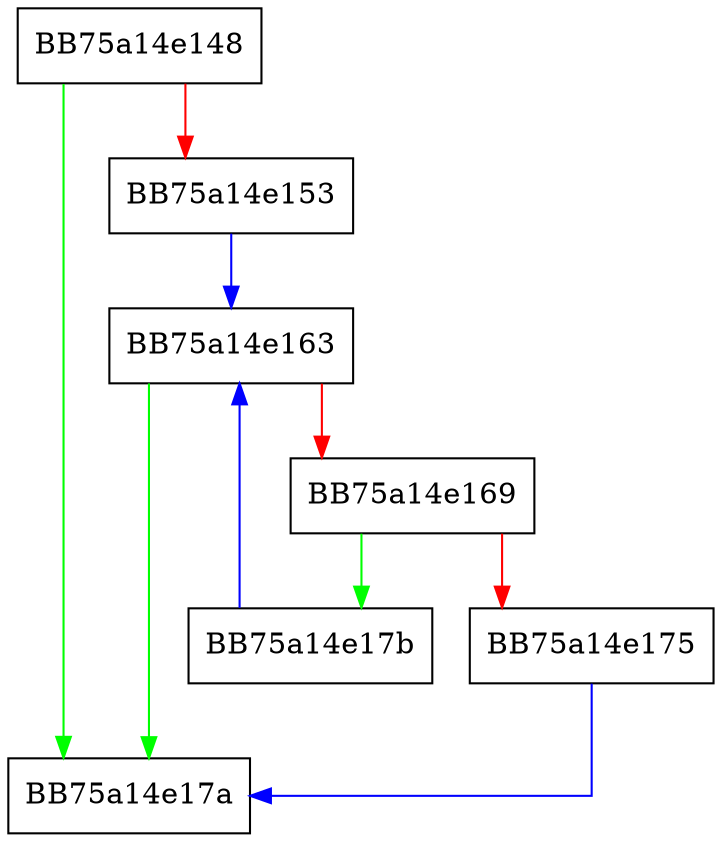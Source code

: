 digraph GetImagePath {
  node [shape="box"];
  graph [splines=ortho];
  BB75a14e148 -> BB75a14e17a [color="green"];
  BB75a14e148 -> BB75a14e153 [color="red"];
  BB75a14e153 -> BB75a14e163 [color="blue"];
  BB75a14e163 -> BB75a14e17a [color="green"];
  BB75a14e163 -> BB75a14e169 [color="red"];
  BB75a14e169 -> BB75a14e17b [color="green"];
  BB75a14e169 -> BB75a14e175 [color="red"];
  BB75a14e175 -> BB75a14e17a [color="blue"];
  BB75a14e17b -> BB75a14e163 [color="blue"];
}